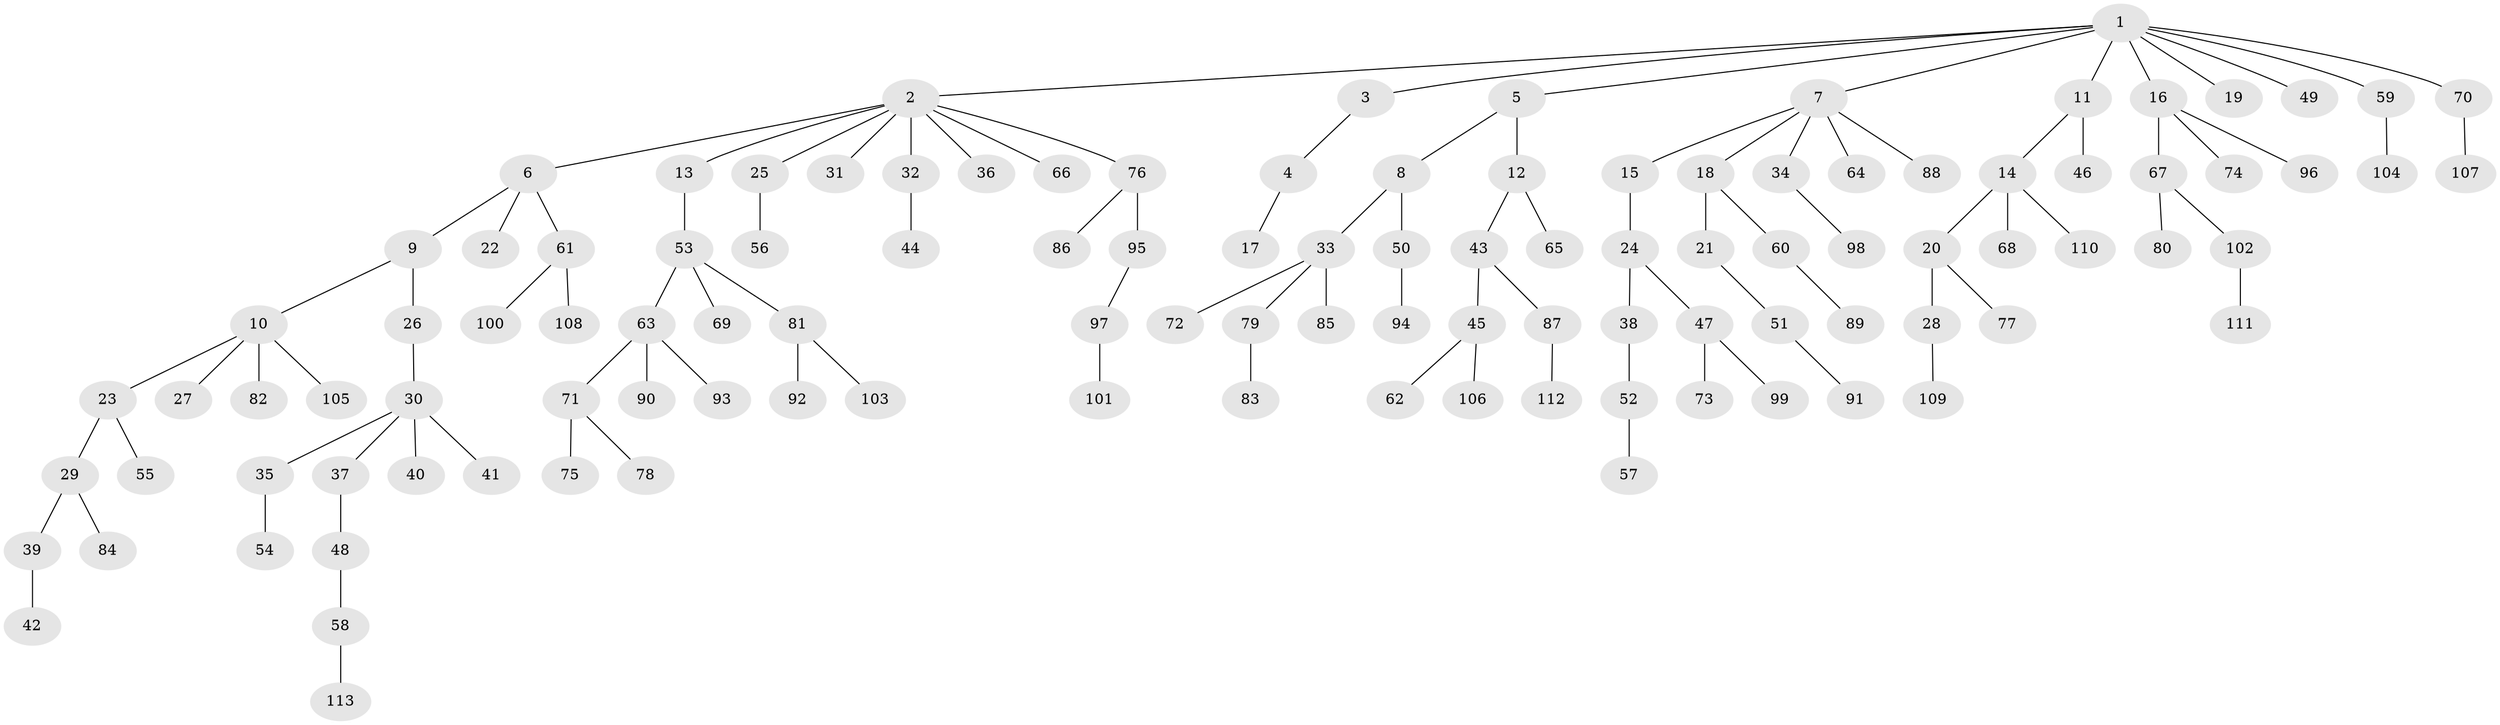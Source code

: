 // coarse degree distribution, {3: 0.175, 2: 0.275, 1: 0.475, 9: 0.0125, 8: 0.0125, 4: 0.0375, 5: 0.0125}
// Generated by graph-tools (version 1.1) at 2025/37/03/04/25 23:37:21]
// undirected, 113 vertices, 112 edges
graph export_dot {
  node [color=gray90,style=filled];
  1;
  2;
  3;
  4;
  5;
  6;
  7;
  8;
  9;
  10;
  11;
  12;
  13;
  14;
  15;
  16;
  17;
  18;
  19;
  20;
  21;
  22;
  23;
  24;
  25;
  26;
  27;
  28;
  29;
  30;
  31;
  32;
  33;
  34;
  35;
  36;
  37;
  38;
  39;
  40;
  41;
  42;
  43;
  44;
  45;
  46;
  47;
  48;
  49;
  50;
  51;
  52;
  53;
  54;
  55;
  56;
  57;
  58;
  59;
  60;
  61;
  62;
  63;
  64;
  65;
  66;
  67;
  68;
  69;
  70;
  71;
  72;
  73;
  74;
  75;
  76;
  77;
  78;
  79;
  80;
  81;
  82;
  83;
  84;
  85;
  86;
  87;
  88;
  89;
  90;
  91;
  92;
  93;
  94;
  95;
  96;
  97;
  98;
  99;
  100;
  101;
  102;
  103;
  104;
  105;
  106;
  107;
  108;
  109;
  110;
  111;
  112;
  113;
  1 -- 2;
  1 -- 3;
  1 -- 5;
  1 -- 7;
  1 -- 11;
  1 -- 16;
  1 -- 19;
  1 -- 49;
  1 -- 59;
  1 -- 70;
  2 -- 6;
  2 -- 13;
  2 -- 25;
  2 -- 31;
  2 -- 32;
  2 -- 36;
  2 -- 66;
  2 -- 76;
  3 -- 4;
  4 -- 17;
  5 -- 8;
  5 -- 12;
  6 -- 9;
  6 -- 22;
  6 -- 61;
  7 -- 15;
  7 -- 18;
  7 -- 34;
  7 -- 64;
  7 -- 88;
  8 -- 33;
  8 -- 50;
  9 -- 10;
  9 -- 26;
  10 -- 23;
  10 -- 27;
  10 -- 82;
  10 -- 105;
  11 -- 14;
  11 -- 46;
  12 -- 43;
  12 -- 65;
  13 -- 53;
  14 -- 20;
  14 -- 68;
  14 -- 110;
  15 -- 24;
  16 -- 67;
  16 -- 74;
  16 -- 96;
  18 -- 21;
  18 -- 60;
  20 -- 28;
  20 -- 77;
  21 -- 51;
  23 -- 29;
  23 -- 55;
  24 -- 38;
  24 -- 47;
  25 -- 56;
  26 -- 30;
  28 -- 109;
  29 -- 39;
  29 -- 84;
  30 -- 35;
  30 -- 37;
  30 -- 40;
  30 -- 41;
  32 -- 44;
  33 -- 72;
  33 -- 79;
  33 -- 85;
  34 -- 98;
  35 -- 54;
  37 -- 48;
  38 -- 52;
  39 -- 42;
  43 -- 45;
  43 -- 87;
  45 -- 62;
  45 -- 106;
  47 -- 73;
  47 -- 99;
  48 -- 58;
  50 -- 94;
  51 -- 91;
  52 -- 57;
  53 -- 63;
  53 -- 69;
  53 -- 81;
  58 -- 113;
  59 -- 104;
  60 -- 89;
  61 -- 100;
  61 -- 108;
  63 -- 71;
  63 -- 90;
  63 -- 93;
  67 -- 80;
  67 -- 102;
  70 -- 107;
  71 -- 75;
  71 -- 78;
  76 -- 86;
  76 -- 95;
  79 -- 83;
  81 -- 92;
  81 -- 103;
  87 -- 112;
  95 -- 97;
  97 -- 101;
  102 -- 111;
}
